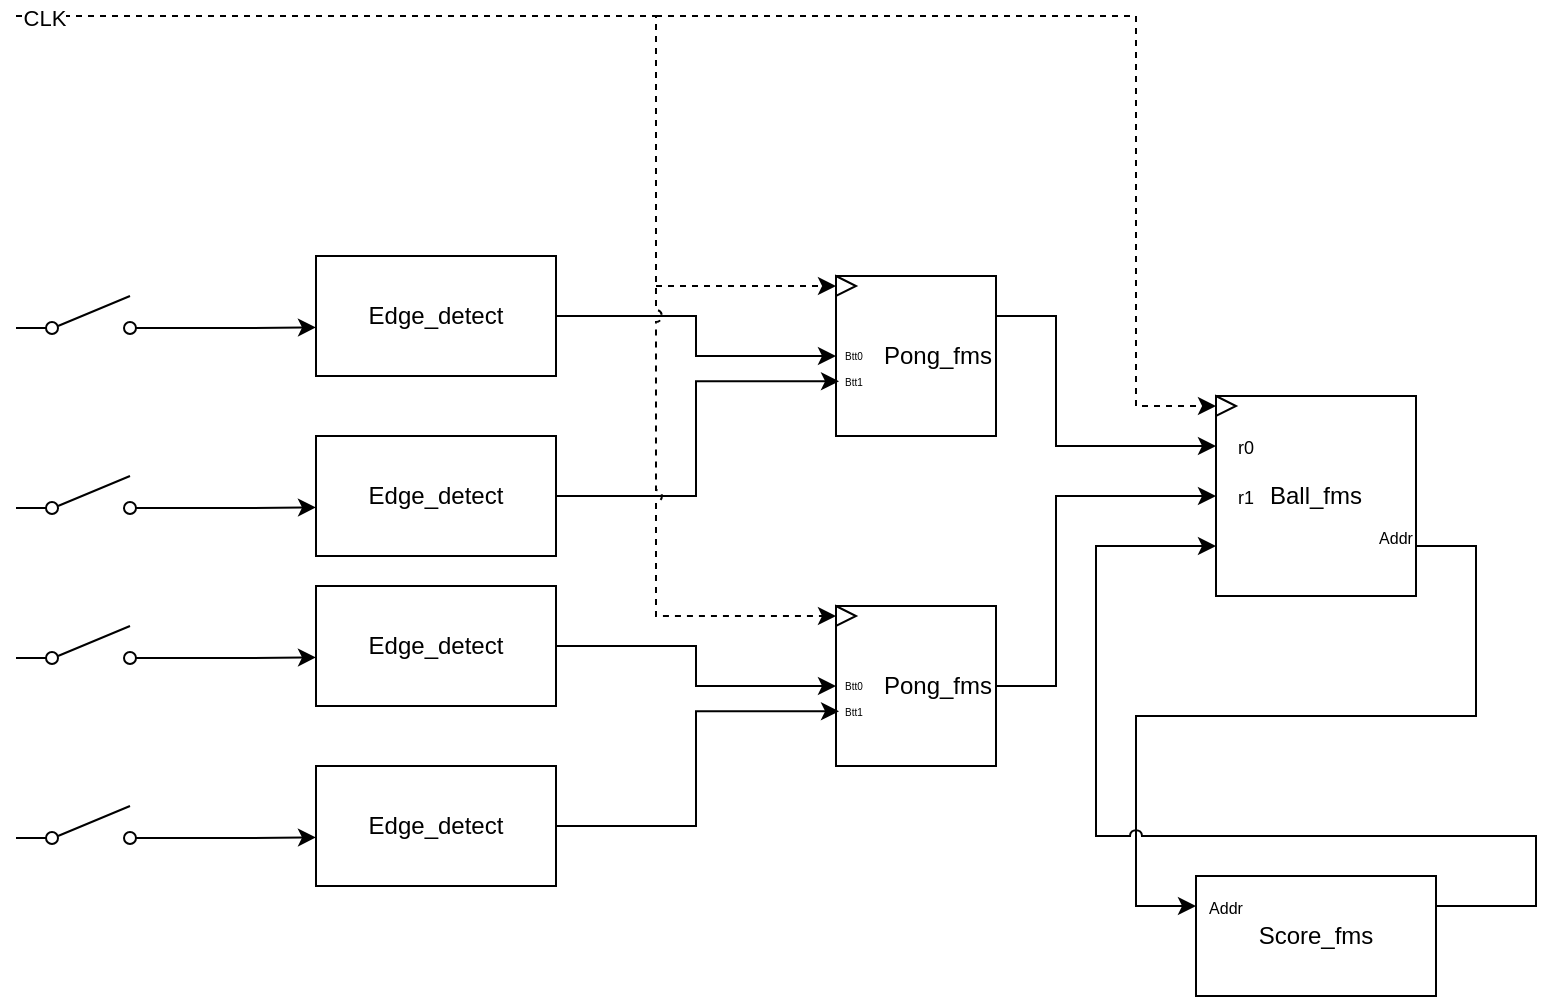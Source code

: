 <mxfile version="24.4.13" type="github">
  <diagram name="Página-1" id="wrEIjUecMckKVAjb1k-3">
    <mxGraphModel dx="696" dy="374" grid="1" gridSize="10" guides="1" tooltips="1" connect="1" arrows="1" fold="1" page="1" pageScale="1" pageWidth="1169" pageHeight="827" math="0" shadow="0">
      <root>
        <mxCell id="0" />
        <mxCell id="1" parent="0" />
        <mxCell id="jxfU9SpQQoRf2CBo2mah-1" value="Edge_detect" style="rounded=0;whiteSpace=wrap;html=1;" vertex="1" parent="1">
          <mxGeometry x="190" y="300" width="120" height="60" as="geometry" />
        </mxCell>
        <mxCell id="jxfU9SpQQoRf2CBo2mah-5" value="" style="html=1;shape=mxgraph.electrical.electro-mechanical.singleSwitch;aspect=fixed;elSwitchState=off;" vertex="1" parent="1">
          <mxGeometry x="40" y="320" width="75" height="20" as="geometry" />
        </mxCell>
        <mxCell id="jxfU9SpQQoRf2CBo2mah-6" style="edgeStyle=orthogonalEdgeStyle;rounded=0;orthogonalLoop=1;jettySize=auto;html=1;exitX=1;exitY=0.8;exitDx=0;exitDy=0;entryX=0;entryY=0.595;entryDx=0;entryDy=0;entryPerimeter=0;" edge="1" parent="1" source="jxfU9SpQQoRf2CBo2mah-5" target="jxfU9SpQQoRf2CBo2mah-1">
          <mxGeometry relative="1" as="geometry" />
        </mxCell>
        <mxCell id="jxfU9SpQQoRf2CBo2mah-19" style="edgeStyle=orthogonalEdgeStyle;rounded=0;orthogonalLoop=1;jettySize=auto;html=1;exitX=1;exitY=0.5;exitDx=0;exitDy=0;" edge="1" parent="1" source="jxfU9SpQQoRf2CBo2mah-7" target="jxfU9SpQQoRf2CBo2mah-16">
          <mxGeometry relative="1" as="geometry" />
        </mxCell>
        <mxCell id="jxfU9SpQQoRf2CBo2mah-7" value="Edge_detect" style="rounded=0;whiteSpace=wrap;html=1;" vertex="1" parent="1">
          <mxGeometry x="190" y="210" width="120" height="60" as="geometry" />
        </mxCell>
        <mxCell id="jxfU9SpQQoRf2CBo2mah-8" value="" style="html=1;shape=mxgraph.electrical.electro-mechanical.singleSwitch;aspect=fixed;elSwitchState=off;" vertex="1" parent="1">
          <mxGeometry x="40" y="230" width="75" height="20" as="geometry" />
        </mxCell>
        <mxCell id="jxfU9SpQQoRf2CBo2mah-9" style="edgeStyle=orthogonalEdgeStyle;rounded=0;orthogonalLoop=1;jettySize=auto;html=1;exitX=1;exitY=0.8;exitDx=0;exitDy=0;entryX=0;entryY=0.595;entryDx=0;entryDy=0;entryPerimeter=0;" edge="1" parent="1" source="jxfU9SpQQoRf2CBo2mah-8" target="jxfU9SpQQoRf2CBo2mah-7">
          <mxGeometry relative="1" as="geometry" />
        </mxCell>
        <mxCell id="jxfU9SpQQoRf2CBo2mah-51" style="edgeStyle=none;rounded=0;orthogonalLoop=1;jettySize=auto;html=1;exitX=1;exitY=0.25;exitDx=0;exitDy=0;entryX=0;entryY=0.25;entryDx=0;entryDy=0;" edge="1" parent="1" source="jxfU9SpQQoRf2CBo2mah-16" target="jxfU9SpQQoRf2CBo2mah-50">
          <mxGeometry relative="1" as="geometry">
            <Array as="points">
              <mxPoint x="560" y="240" />
              <mxPoint x="560" y="305" />
            </Array>
          </mxGeometry>
        </mxCell>
        <mxCell id="jxfU9SpQQoRf2CBo2mah-16" value="&lt;div style=&quot;&quot;&gt;&lt;span style=&quot;background-color: initial;&quot;&gt;Pong_fms&lt;/span&gt;&lt;/div&gt;" style="whiteSpace=wrap;html=1;aspect=fixed;align=right;" vertex="1" parent="1">
          <mxGeometry x="450" y="220" width="80" height="80" as="geometry" />
        </mxCell>
        <mxCell id="jxfU9SpQQoRf2CBo2mah-20" style="edgeStyle=orthogonalEdgeStyle;rounded=0;orthogonalLoop=1;jettySize=auto;html=1;exitX=1;exitY=0.5;exitDx=0;exitDy=0;entryX=0.019;entryY=0.658;entryDx=0;entryDy=0;entryPerimeter=0;" edge="1" parent="1" source="jxfU9SpQQoRf2CBo2mah-1" target="jxfU9SpQQoRf2CBo2mah-16">
          <mxGeometry relative="1" as="geometry" />
        </mxCell>
        <mxCell id="jxfU9SpQQoRf2CBo2mah-21" value="" style="triangle;whiteSpace=wrap;html=1;" vertex="1" parent="1">
          <mxGeometry x="450" y="220" width="10" height="10" as="geometry" />
        </mxCell>
        <mxCell id="jxfU9SpQQoRf2CBo2mah-32" value="" style="endArrow=classic;html=1;rounded=0;entryX=0;entryY=0.5;entryDx=0;entryDy=0;jumpStyle=arc;dashed=1;" edge="1" parent="1" target="jxfU9SpQQoRf2CBo2mah-45">
          <mxGeometry width="50" height="50" relative="1" as="geometry">
            <mxPoint x="40" y="90" as="sourcePoint" />
            <mxPoint x="410" y="90" as="targetPoint" />
            <Array as="points">
              <mxPoint x="360" y="90" />
              <mxPoint x="360" y="225" />
              <mxPoint x="360" y="390" />
            </Array>
          </mxGeometry>
        </mxCell>
        <mxCell id="jxfU9SpQQoRf2CBo2mah-33" value="CLK" style="edgeLabel;html=1;align=center;verticalAlign=middle;resizable=0;points=[];" vertex="1" connectable="0" parent="jxfU9SpQQoRf2CBo2mah-32">
          <mxGeometry x="-0.961" relative="1" as="geometry">
            <mxPoint y="1" as="offset" />
          </mxGeometry>
        </mxCell>
        <mxCell id="jxfU9SpQQoRf2CBo2mah-34" value="&lt;font style=&quot;font-size: 5px;&quot;&gt;Btt0&lt;/font&gt;" style="text;html=1;align=center;verticalAlign=middle;whiteSpace=wrap;rounded=0;" vertex="1" parent="1">
          <mxGeometry x="444" y="250" width="30" height="15" as="geometry" />
        </mxCell>
        <mxCell id="jxfU9SpQQoRf2CBo2mah-35" value="&lt;font style=&quot;font-size: 5px;&quot;&gt;Btt1&lt;/font&gt;" style="text;html=1;align=center;verticalAlign=middle;whiteSpace=wrap;rounded=0;" vertex="1" parent="1">
          <mxGeometry x="444" y="263" width="30" height="15" as="geometry" />
        </mxCell>
        <mxCell id="jxfU9SpQQoRf2CBo2mah-36" value="Edge_detect" style="rounded=0;whiteSpace=wrap;html=1;" vertex="1" parent="1">
          <mxGeometry x="190" y="465" width="120" height="60" as="geometry" />
        </mxCell>
        <mxCell id="jxfU9SpQQoRf2CBo2mah-37" value="" style="html=1;shape=mxgraph.electrical.electro-mechanical.singleSwitch;aspect=fixed;elSwitchState=off;" vertex="1" parent="1">
          <mxGeometry x="40" y="485" width="75" height="20" as="geometry" />
        </mxCell>
        <mxCell id="jxfU9SpQQoRf2CBo2mah-38" style="edgeStyle=orthogonalEdgeStyle;rounded=0;orthogonalLoop=1;jettySize=auto;html=1;exitX=1;exitY=0.8;exitDx=0;exitDy=0;entryX=0;entryY=0.595;entryDx=0;entryDy=0;entryPerimeter=0;" edge="1" parent="1" source="jxfU9SpQQoRf2CBo2mah-37" target="jxfU9SpQQoRf2CBo2mah-36">
          <mxGeometry relative="1" as="geometry" />
        </mxCell>
        <mxCell id="jxfU9SpQQoRf2CBo2mah-39" style="edgeStyle=orthogonalEdgeStyle;rounded=0;orthogonalLoop=1;jettySize=auto;html=1;exitX=1;exitY=0.5;exitDx=0;exitDy=0;" edge="1" parent="1" source="jxfU9SpQQoRf2CBo2mah-40" target="jxfU9SpQQoRf2CBo2mah-43">
          <mxGeometry relative="1" as="geometry" />
        </mxCell>
        <mxCell id="jxfU9SpQQoRf2CBo2mah-40" value="Edge_detect" style="rounded=0;whiteSpace=wrap;html=1;" vertex="1" parent="1">
          <mxGeometry x="190" y="375" width="120" height="60" as="geometry" />
        </mxCell>
        <mxCell id="jxfU9SpQQoRf2CBo2mah-41" value="" style="html=1;shape=mxgraph.electrical.electro-mechanical.singleSwitch;aspect=fixed;elSwitchState=off;" vertex="1" parent="1">
          <mxGeometry x="40" y="395" width="75" height="20" as="geometry" />
        </mxCell>
        <mxCell id="jxfU9SpQQoRf2CBo2mah-42" style="edgeStyle=orthogonalEdgeStyle;rounded=0;orthogonalLoop=1;jettySize=auto;html=1;exitX=1;exitY=0.8;exitDx=0;exitDy=0;entryX=0;entryY=0.595;entryDx=0;entryDy=0;entryPerimeter=0;" edge="1" parent="1" source="jxfU9SpQQoRf2CBo2mah-41" target="jxfU9SpQQoRf2CBo2mah-40">
          <mxGeometry relative="1" as="geometry" />
        </mxCell>
        <mxCell id="jxfU9SpQQoRf2CBo2mah-52" style="edgeStyle=none;rounded=0;orthogonalLoop=1;jettySize=auto;html=1;exitX=1;exitY=0.5;exitDx=0;exitDy=0;entryX=0;entryY=0.5;entryDx=0;entryDy=0;" edge="1" parent="1" source="jxfU9SpQQoRf2CBo2mah-43" target="jxfU9SpQQoRf2CBo2mah-50">
          <mxGeometry relative="1" as="geometry">
            <Array as="points">
              <mxPoint x="560" y="425" />
              <mxPoint x="560" y="330" />
            </Array>
          </mxGeometry>
        </mxCell>
        <mxCell id="jxfU9SpQQoRf2CBo2mah-43" value="&lt;div style=&quot;&quot;&gt;&lt;span style=&quot;background-color: initial;&quot;&gt;Pong_fms&lt;/span&gt;&lt;/div&gt;" style="whiteSpace=wrap;html=1;aspect=fixed;align=right;" vertex="1" parent="1">
          <mxGeometry x="450" y="385" width="80" height="80" as="geometry" />
        </mxCell>
        <mxCell id="jxfU9SpQQoRf2CBo2mah-44" style="edgeStyle=orthogonalEdgeStyle;rounded=0;orthogonalLoop=1;jettySize=auto;html=1;exitX=1;exitY=0.5;exitDx=0;exitDy=0;entryX=0.019;entryY=0.658;entryDx=0;entryDy=0;entryPerimeter=0;" edge="1" parent="1" source="jxfU9SpQQoRf2CBo2mah-36" target="jxfU9SpQQoRf2CBo2mah-43">
          <mxGeometry relative="1" as="geometry" />
        </mxCell>
        <mxCell id="jxfU9SpQQoRf2CBo2mah-45" value="" style="triangle;whiteSpace=wrap;html=1;" vertex="1" parent="1">
          <mxGeometry x="450" y="385" width="10" height="10" as="geometry" />
        </mxCell>
        <mxCell id="jxfU9SpQQoRf2CBo2mah-46" value="&lt;font style=&quot;font-size: 5px;&quot;&gt;Btt0&lt;/font&gt;" style="text;html=1;align=center;verticalAlign=middle;whiteSpace=wrap;rounded=0;" vertex="1" parent="1">
          <mxGeometry x="444" y="415" width="30" height="15" as="geometry" />
        </mxCell>
        <mxCell id="jxfU9SpQQoRf2CBo2mah-47" value="&lt;font style=&quot;font-size: 5px;&quot;&gt;Btt1&lt;/font&gt;" style="text;html=1;align=center;verticalAlign=middle;whiteSpace=wrap;rounded=0;" vertex="1" parent="1">
          <mxGeometry x="444" y="428" width="30" height="15" as="geometry" />
        </mxCell>
        <mxCell id="jxfU9SpQQoRf2CBo2mah-49" value="" style="endArrow=classic;html=1;rounded=0;entryX=0;entryY=0.5;entryDx=0;entryDy=0;dashed=1;" edge="1" parent="1" target="jxfU9SpQQoRf2CBo2mah-21">
          <mxGeometry width="50" height="50" relative="1" as="geometry">
            <mxPoint x="360" y="225" as="sourcePoint" />
            <mxPoint x="410" y="180" as="targetPoint" />
          </mxGeometry>
        </mxCell>
        <mxCell id="jxfU9SpQQoRf2CBo2mah-58" style="edgeStyle=none;rounded=0;orthogonalLoop=1;jettySize=auto;html=1;exitX=1;exitY=0.75;exitDx=0;exitDy=0;entryX=0;entryY=0.25;entryDx=0;entryDy=0;" edge="1" parent="1" source="jxfU9SpQQoRf2CBo2mah-50" target="jxfU9SpQQoRf2CBo2mah-57">
          <mxGeometry relative="1" as="geometry">
            <Array as="points">
              <mxPoint x="770" y="355" />
              <mxPoint x="770" y="440" />
              <mxPoint x="600" y="440" />
              <mxPoint x="600" y="535" />
            </Array>
          </mxGeometry>
        </mxCell>
        <mxCell id="jxfU9SpQQoRf2CBo2mah-50" value="Ball_fms" style="whiteSpace=wrap;html=1;aspect=fixed;" vertex="1" parent="1">
          <mxGeometry x="640" y="280" width="100" height="100" as="geometry" />
        </mxCell>
        <mxCell id="jxfU9SpQQoRf2CBo2mah-53" value="" style="triangle;whiteSpace=wrap;html=1;" vertex="1" parent="1">
          <mxGeometry x="640" y="280" width="10" height="10" as="geometry" />
        </mxCell>
        <mxCell id="jxfU9SpQQoRf2CBo2mah-54" value="" style="endArrow=classic;html=1;rounded=0;entryX=0;entryY=0.5;entryDx=0;entryDy=0;dashed=1;" edge="1" parent="1" target="jxfU9SpQQoRf2CBo2mah-53">
          <mxGeometry width="50" height="50" relative="1" as="geometry">
            <mxPoint x="360" y="90" as="sourcePoint" />
            <mxPoint x="620" y="160" as="targetPoint" />
            <Array as="points">
              <mxPoint x="600" y="90" />
              <mxPoint x="600" y="285" />
            </Array>
          </mxGeometry>
        </mxCell>
        <mxCell id="jxfU9SpQQoRf2CBo2mah-55" value="&lt;font style=&quot;font-size: 9px;&quot;&gt;r0&lt;/font&gt;" style="text;html=1;align=center;verticalAlign=middle;whiteSpace=wrap;rounded=0;" vertex="1" parent="1">
          <mxGeometry x="630" y="300" width="50" height="10" as="geometry" />
        </mxCell>
        <mxCell id="jxfU9SpQQoRf2CBo2mah-56" value="&lt;font style=&quot;font-size: 9px;&quot;&gt;r1&lt;/font&gt;" style="text;html=1;align=center;verticalAlign=middle;whiteSpace=wrap;rounded=0;" vertex="1" parent="1">
          <mxGeometry x="630" y="325" width="50" height="10" as="geometry" />
        </mxCell>
        <mxCell id="jxfU9SpQQoRf2CBo2mah-62" style="edgeStyle=none;rounded=0;orthogonalLoop=1;jettySize=auto;html=1;exitX=1;exitY=0.25;exitDx=0;exitDy=0;entryX=0;entryY=0.75;entryDx=0;entryDy=0;jumpStyle=arc;" edge="1" parent="1" source="jxfU9SpQQoRf2CBo2mah-57" target="jxfU9SpQQoRf2CBo2mah-50">
          <mxGeometry relative="1" as="geometry">
            <mxPoint x="630" y="410" as="targetPoint" />
            <Array as="points">
              <mxPoint x="800" y="535" />
              <mxPoint x="800" y="500" />
              <mxPoint x="580" y="500" />
              <mxPoint x="580" y="355" />
            </Array>
          </mxGeometry>
        </mxCell>
        <mxCell id="jxfU9SpQQoRf2CBo2mah-57" value="Score_fms" style="rounded=0;whiteSpace=wrap;html=1;" vertex="1" parent="1">
          <mxGeometry x="630" y="520" width="120" height="60" as="geometry" />
        </mxCell>
        <mxCell id="jxfU9SpQQoRf2CBo2mah-59" value="&lt;font style=&quot;font-size: 8px;&quot;&gt;Addr&lt;/font&gt;" style="text;html=1;align=center;verticalAlign=middle;whiteSpace=wrap;rounded=0;" vertex="1" parent="1">
          <mxGeometry x="700" y="335" width="60" height="30" as="geometry" />
        </mxCell>
        <mxCell id="jxfU9SpQQoRf2CBo2mah-60" value="&lt;font style=&quot;font-size: 8px;&quot;&gt;Addr&lt;/font&gt;" style="text;html=1;align=center;verticalAlign=middle;whiteSpace=wrap;rounded=0;" vertex="1" parent="1">
          <mxGeometry x="615" y="520" width="60" height="30" as="geometry" />
        </mxCell>
      </root>
    </mxGraphModel>
  </diagram>
</mxfile>
